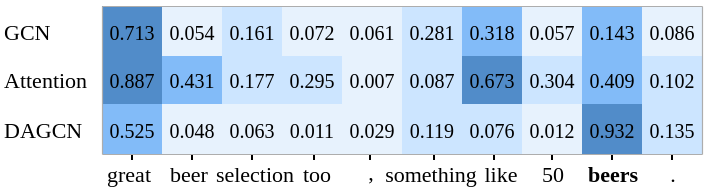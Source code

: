 <mxfile version="23.1.4" type="github">
  <diagram name="第 1 页" id="LBM0UnZCi8KfVHlJfuz2">
    <mxGraphModel dx="478" dy="318" grid="1" gridSize="10" guides="1" tooltips="1" connect="1" arrows="1" fold="1" page="1" pageScale="1" pageWidth="827" pageHeight="1169" math="0" shadow="0">
      <root>
        <mxCell id="0" />
        <mxCell id="1" parent="0" />
        <mxCell id="m9NgzSsKbRpxbCLd3ClR-2" value="&lt;font style=&quot;font-size: 10px;&quot;&gt;0.525&lt;/font&gt;" style="whiteSpace=wrap;html=1;strokeColor=none;fillColor=#82BBF8;fontSize=10;fontFamily=Times New Roman;" parent="1" vertex="1">
          <mxGeometry x="140" y="333" width="30" height="25" as="geometry" />
        </mxCell>
        <mxCell id="m9NgzSsKbRpxbCLd3ClR-3" value="&lt;font style=&quot;font-size: 10px;&quot;&gt;0.048&lt;/font&gt;" style="whiteSpace=wrap;html=1;fillColor=#E7F2FD;strokeColor=none;fontSize=10;fontFamily=Times New Roman;" parent="1" vertex="1">
          <mxGeometry x="170" y="333" width="30" height="25" as="geometry" />
        </mxCell>
        <mxCell id="m9NgzSsKbRpxbCLd3ClR-21" value="&lt;font style=&quot;font-size: 10px;&quot;&gt;0.063&lt;/font&gt;" style="whiteSpace=wrap;html=1;strokeColor=none;fillColor=#E7F2FD;fontSize=10;fontFamily=Times New Roman;" parent="1" vertex="1">
          <mxGeometry x="200" y="333" width="30" height="25" as="geometry" />
        </mxCell>
        <mxCell id="m9NgzSsKbRpxbCLd3ClR-22" value="&lt;font style=&quot;font-size: 10px;&quot;&gt;0.011&lt;/font&gt;" style="whiteSpace=wrap;html=1;fillColor=#E7F2FD;strokeColor=none;fontSize=10;fontFamily=Times New Roman;" parent="1" vertex="1">
          <mxGeometry x="230" y="333" width="30" height="25" as="geometry" />
        </mxCell>
        <mxCell id="m9NgzSsKbRpxbCLd3ClR-23" value="&lt;font style=&quot;font-size: 10px;&quot;&gt;0.029&lt;/font&gt;" style="whiteSpace=wrap;html=1;strokeColor=none;fillColor=#E7F2FD;fontSize=10;fontFamily=Times New Roman;" parent="1" vertex="1">
          <mxGeometry x="260" y="333" width="30" height="25" as="geometry" />
        </mxCell>
        <mxCell id="m9NgzSsKbRpxbCLd3ClR-24" value="&lt;font style=&quot;font-size: 10px;&quot;&gt;0.119&lt;/font&gt;" style="whiteSpace=wrap;html=1;fillColor=#CCE5FF;strokeColor=none;fontSize=10;fontFamily=Times New Roman;" parent="1" vertex="1">
          <mxGeometry x="290" y="333" width="30" height="25" as="geometry" />
        </mxCell>
        <mxCell id="m9NgzSsKbRpxbCLd3ClR-25" value="&lt;font style=&quot;font-size: 10px;&quot;&gt;0.076&lt;/font&gt;" style="whiteSpace=wrap;html=1;strokeColor=none;fillColor=#CCE5FF;fontSize=10;fontFamily=Times New Roman;" parent="1" vertex="1">
          <mxGeometry x="320" y="333" width="30" height="25" as="geometry" />
        </mxCell>
        <mxCell id="m9NgzSsKbRpxbCLd3ClR-26" value="&lt;font style=&quot;font-size: 10px;&quot;&gt;0.012&lt;/font&gt;" style="whiteSpace=wrap;html=1;fillColor=#E7F2FD;strokeColor=none;fontSize=10;fontFamily=Times New Roman;" parent="1" vertex="1">
          <mxGeometry x="350" y="333" width="30" height="25" as="geometry" />
        </mxCell>
        <mxCell id="m9NgzSsKbRpxbCLd3ClR-27" value="&lt;font style=&quot;font-size: 10px;&quot;&gt;0.932&lt;/font&gt;" style="whiteSpace=wrap;html=1;strokeColor=none;fillColor=#518CC9;fontSize=10;fontFamily=Times New Roman;" parent="1" vertex="1">
          <mxGeometry x="380" y="333" width="30" height="25" as="geometry" />
        </mxCell>
        <mxCell id="m9NgzSsKbRpxbCLd3ClR-28" value="&lt;font style=&quot;font-size: 10px;&quot;&gt;0.135&lt;/font&gt;" style="whiteSpace=wrap;html=1;fillColor=#cce5ff;strokeColor=none;fontSize=10;fontFamily=Times New Roman;" parent="1" vertex="1">
          <mxGeometry x="410" y="333" width="30" height="25" as="geometry" />
        </mxCell>
        <mxCell id="m9NgzSsKbRpxbCLd3ClR-36" value="&lt;font style=&quot;font-size: 11px;&quot;&gt;beer&lt;/font&gt;" style="text;html=1;align=center;verticalAlign=bottom;resizable=0;points=[];autosize=1;strokeColor=none;fillColor=none;fontSize=11;fontFamily=Times New Roman;" parent="1" vertex="1">
          <mxGeometry x="163" y="347" width="40" height="30" as="geometry" />
        </mxCell>
        <mxCell id="m9NgzSsKbRpxbCLd3ClR-37" value="&lt;font style=&quot;font-size: 11px;&quot;&gt;selection&lt;/font&gt;" style="text;html=1;align=center;verticalAlign=bottom;resizable=0;points=[];autosize=1;strokeColor=none;fillColor=none;fontSize=11;fontFamily=Times New Roman;" parent="1" vertex="1">
          <mxGeometry x="186" y="347" width="60" height="30" as="geometry" />
        </mxCell>
        <mxCell id="m9NgzSsKbRpxbCLd3ClR-38" value="&lt;font style=&quot;font-size: 11px;&quot;&gt;too&lt;/font&gt;" style="text;html=1;align=center;verticalAlign=bottom;resizable=0;points=[];autosize=1;strokeColor=none;fillColor=none;fontSize=11;fontFamily=Times New Roman;" parent="1" vertex="1">
          <mxGeometry x="227" y="347" width="40" height="30" as="geometry" />
        </mxCell>
        <mxCell id="m9NgzSsKbRpxbCLd3ClR-39" value="&lt;font style=&quot;font-size: 11px;&quot;&gt;,&lt;/font&gt;" style="text;html=1;align=center;verticalAlign=bottom;resizable=0;points=[];autosize=1;strokeColor=none;fillColor=none;fontSize=11;fontFamily=Times New Roman;" parent="1" vertex="1">
          <mxGeometry x="259" y="346" width="30" height="30" as="geometry" />
        </mxCell>
        <mxCell id="m9NgzSsKbRpxbCLd3ClR-40" value="&lt;font style=&quot;font-size: 11px;&quot;&gt;something&lt;/font&gt;" style="text;html=1;align=center;verticalAlign=bottom;resizable=0;points=[];autosize=1;strokeColor=none;fillColor=none;fontSize=11;fontFamily=Times New Roman;" parent="1" vertex="1">
          <mxGeometry x="269" y="347" width="70" height="30" as="geometry" />
        </mxCell>
        <mxCell id="m9NgzSsKbRpxbCLd3ClR-41" value="&lt;span style=&quot;font-size: 11px;&quot;&gt;like&lt;/span&gt;" style="text;html=1;align=center;verticalAlign=bottom;resizable=0;points=[];autosize=1;strokeColor=none;fillColor=none;fontSize=11;fontFamily=Times New Roman;" parent="1" vertex="1">
          <mxGeometry x="319" y="347" width="40" height="30" as="geometry" />
        </mxCell>
        <mxCell id="m9NgzSsKbRpxbCLd3ClR-42" value="&lt;span style=&quot;font-size: 11px;&quot;&gt;50&lt;/span&gt;" style="text;html=1;align=center;verticalAlign=bottom;resizable=0;points=[];autosize=1;strokeColor=none;fillColor=none;fontSize=11;fontFamily=Times New Roman;" parent="1" vertex="1">
          <mxGeometry x="350" y="347" width="30" height="30" as="geometry" />
        </mxCell>
        <mxCell id="m9NgzSsKbRpxbCLd3ClR-43" value="&lt;span style=&quot;font-size: 11px;&quot;&gt;&lt;b style=&quot;font-size: 11px;&quot;&gt;beers&lt;/b&gt;&lt;/span&gt;" style="text;html=1;align=center;verticalAlign=bottom;resizable=0;points=[];autosize=1;strokeColor=none;fillColor=none;fontSize=11;fontFamily=Times New Roman;" parent="1" vertex="1">
          <mxGeometry x="370" y="347" width="50" height="30" as="geometry" />
        </mxCell>
        <mxCell id="m9NgzSsKbRpxbCLd3ClR-44" value="&lt;span style=&quot;font-size: 11px;&quot;&gt;.&lt;/span&gt;" style="text;html=1;align=center;verticalAlign=bottom;resizable=0;points=[];autosize=1;strokeColor=none;fillColor=none;fontSize=11;fontFamily=Times New Roman;" parent="1" vertex="1">
          <mxGeometry x="410" y="347" width="30" height="30" as="geometry" />
        </mxCell>
        <mxCell id="m9NgzSsKbRpxbCLd3ClR-64" value="&lt;font style=&quot;font-size: 10px;&quot;&gt;0.887&lt;/font&gt;" style="whiteSpace=wrap;html=1;strokeColor=none;fillColor=#518CC9;fontSize=10;fontFamily=Times New Roman;" parent="1" vertex="1">
          <mxGeometry x="140" y="308" width="30" height="25" as="geometry" />
        </mxCell>
        <mxCell id="m9NgzSsKbRpxbCLd3ClR-65" value="&lt;font style=&quot;font-size: 10px;&quot;&gt;0.431&lt;/font&gt;" style="whiteSpace=wrap;html=1;fillColor=#82BBF8;strokeColor=none;fontSize=10;fontFamily=Times New Roman;" parent="1" vertex="1">
          <mxGeometry x="170" y="308" width="30" height="25" as="geometry" />
        </mxCell>
        <mxCell id="m9NgzSsKbRpxbCLd3ClR-66" value="&lt;font style=&quot;font-size: 10px;&quot;&gt;0.177&lt;/font&gt;" style="whiteSpace=wrap;html=1;strokeColor=none;fillColor=#cce5ff;fontSize=10;fontFamily=Times New Roman;" parent="1" vertex="1">
          <mxGeometry x="200" y="308" width="30" height="25" as="geometry" />
        </mxCell>
        <mxCell id="m9NgzSsKbRpxbCLd3ClR-67" value="&lt;font style=&quot;font-size: 10px;&quot;&gt;0.295&lt;/font&gt;" style="whiteSpace=wrap;html=1;fillColor=#cce5ff;strokeColor=none;fontSize=10;fontFamily=Times New Roman;" parent="1" vertex="1">
          <mxGeometry x="230" y="308" width="30" height="25" as="geometry" />
        </mxCell>
        <mxCell id="m9NgzSsKbRpxbCLd3ClR-68" value="&lt;font style=&quot;font-size: 10px;&quot;&gt;0.007&lt;/font&gt;" style="whiteSpace=wrap;html=1;strokeColor=none;fillColor=#e7f2fd;fontSize=10;fontFamily=Times New Roman;" parent="1" vertex="1">
          <mxGeometry x="260" y="308" width="30" height="25" as="geometry" />
        </mxCell>
        <mxCell id="m9NgzSsKbRpxbCLd3ClR-69" value="&lt;font style=&quot;font-size: 10px;&quot;&gt;0.087&lt;/font&gt;" style="whiteSpace=wrap;html=1;fillColor=#CCE5FF;strokeColor=none;fontSize=10;fontFamily=Times New Roman;" parent="1" vertex="1">
          <mxGeometry x="290" y="308" width="30" height="25" as="geometry" />
        </mxCell>
        <mxCell id="m9NgzSsKbRpxbCLd3ClR-70" value="&lt;font style=&quot;font-size: 10px;&quot;&gt;0.673&lt;/font&gt;" style="whiteSpace=wrap;html=1;strokeColor=none;fillColor=#518CC9;fontSize=10;fontFamily=Times New Roman;" parent="1" vertex="1">
          <mxGeometry x="320" y="308" width="30" height="25" as="geometry" />
        </mxCell>
        <mxCell id="m9NgzSsKbRpxbCLd3ClR-71" value="&lt;font style=&quot;font-size: 10px;&quot;&gt;0.304&lt;/font&gt;" style="whiteSpace=wrap;html=1;fillColor=#cce5ff;strokeColor=none;fontSize=10;fontFamily=Times New Roman;" parent="1" vertex="1">
          <mxGeometry x="350" y="308" width="30" height="25" as="geometry" />
        </mxCell>
        <mxCell id="m9NgzSsKbRpxbCLd3ClR-72" value="&lt;font style=&quot;font-size: 10px;&quot;&gt;0.409&lt;/font&gt;" style="whiteSpace=wrap;html=1;strokeColor=none;fillColor=#82BBF8;fontSize=10;fontFamily=Times New Roman;" parent="1" vertex="1">
          <mxGeometry x="380" y="308" width="30" height="25" as="geometry" />
        </mxCell>
        <mxCell id="m9NgzSsKbRpxbCLd3ClR-73" value="&lt;font style=&quot;font-size: 10px;&quot;&gt;0.102&lt;/font&gt;" style="whiteSpace=wrap;html=1;fillColor=#cce5ff;strokeColor=none;fontSize=10;fontFamily=Times New Roman;" parent="1" vertex="1">
          <mxGeometry x="410" y="308" width="30" height="25" as="geometry" />
        </mxCell>
        <mxCell id="m9NgzSsKbRpxbCLd3ClR-74" value="&lt;font style=&quot;font-size: 10px;&quot;&gt;0.713&lt;/font&gt;" style="whiteSpace=wrap;html=1;strokeColor=none;fillColor=#518CC9;fontSize=10;fontFamily=Times New Roman;" parent="1" vertex="1">
          <mxGeometry x="140" y="284" width="30" height="25" as="geometry" />
        </mxCell>
        <mxCell id="m9NgzSsKbRpxbCLd3ClR-75" value="&lt;font style=&quot;font-size: 10px;&quot;&gt;0.054&lt;/font&gt;" style="whiteSpace=wrap;html=1;fillColor=#E7F2FD;strokeColor=none;fontSize=10;fontFamily=Times New Roman;" parent="1" vertex="1">
          <mxGeometry x="170" y="284" width="30" height="25" as="geometry" />
        </mxCell>
        <mxCell id="m9NgzSsKbRpxbCLd3ClR-76" value="0.161" style="whiteSpace=wrap;html=1;strokeColor=none;fillColor=#CCE5FF;fontSize=10;fontFamily=Times New Roman;" parent="1" vertex="1">
          <mxGeometry x="200" y="284" width="30" height="25" as="geometry" />
        </mxCell>
        <mxCell id="m9NgzSsKbRpxbCLd3ClR-77" value="&lt;font style=&quot;font-size: 10px;&quot;&gt;0.072&lt;/font&gt;" style="whiteSpace=wrap;html=1;fillColor=#E7F2FD;strokeColor=none;fontSize=10;fontFamily=Times New Roman;" parent="1" vertex="1">
          <mxGeometry x="230" y="284" width="30" height="25" as="geometry" />
        </mxCell>
        <mxCell id="m9NgzSsKbRpxbCLd3ClR-78" value="&lt;font style=&quot;font-size: 10px;&quot;&gt;0.061&lt;/font&gt;" style="whiteSpace=wrap;html=1;strokeColor=none;fillColor=#E7F2FD;fontSize=10;fontFamily=Times New Roman;" parent="1" vertex="1">
          <mxGeometry x="260" y="284" width="30" height="25" as="geometry" />
        </mxCell>
        <mxCell id="m9NgzSsKbRpxbCLd3ClR-79" value="0.281" style="whiteSpace=wrap;html=1;fillColor=#cce5ff;strokeColor=none;fontSize=10;fontFamily=Times New Roman;" parent="1" vertex="1">
          <mxGeometry x="290" y="284" width="30" height="25" as="geometry" />
        </mxCell>
        <mxCell id="m9NgzSsKbRpxbCLd3ClR-80" value="&lt;font style=&quot;font-size: 10px;&quot;&gt;0.318&lt;/font&gt;" style="whiteSpace=wrap;html=1;strokeColor=none;fillColor=#82BBF8;fontSize=10;fontFamily=Times New Roman;" parent="1" vertex="1">
          <mxGeometry x="320" y="284" width="30" height="25" as="geometry" />
        </mxCell>
        <mxCell id="m9NgzSsKbRpxbCLd3ClR-81" value="&lt;font style=&quot;font-size: 10px;&quot;&gt;0.057&lt;/font&gt;" style="whiteSpace=wrap;html=1;fillColor=#E7F2FD;strokeColor=none;fontSize=10;fontFamily=Times New Roman;" parent="1" vertex="1">
          <mxGeometry x="350" y="284" width="30" height="25" as="geometry" />
        </mxCell>
        <mxCell id="m9NgzSsKbRpxbCLd3ClR-82" value="&lt;font style=&quot;font-size: 10px;&quot;&gt;0.143&lt;/font&gt;" style="whiteSpace=wrap;html=1;strokeColor=none;fillColor=#82BBF8;fontSize=10;fontFamily=Times New Roman;" parent="1" vertex="1">
          <mxGeometry x="380" y="284" width="30" height="25" as="geometry" />
        </mxCell>
        <mxCell id="m9NgzSsKbRpxbCLd3ClR-83" value="&lt;font style=&quot;font-size: 10px;&quot;&gt;0.086&lt;/font&gt;" style="whiteSpace=wrap;html=1;fillColor=#E7F2FD;strokeColor=none;fontSize=10;fontFamily=Times New Roman;" parent="1" vertex="1">
          <mxGeometry x="410" y="284" width="30" height="25" as="geometry" />
        </mxCell>
        <mxCell id="m9NgzSsKbRpxbCLd3ClR-84" value="DAGCN" style="text;html=1;align=left;verticalAlign=middle;resizable=0;points=[];autosize=1;strokeColor=none;fillColor=none;fontSize=11;fontFamily=Times New Roman;" parent="1" vertex="1">
          <mxGeometry x="89" y="330.5" width="60" height="30" as="geometry" />
        </mxCell>
        <mxCell id="m9NgzSsKbRpxbCLd3ClR-85" value="GCN" style="text;html=1;align=left;verticalAlign=middle;resizable=0;points=[];autosize=1;strokeColor=none;fillColor=none;fontSize=11;fontFamily=Times New Roman;" parent="1" vertex="1">
          <mxGeometry x="89" y="281.5" width="50" height="30" as="geometry" />
        </mxCell>
        <mxCell id="m9NgzSsKbRpxbCLd3ClR-86" value="Attention" style="text;html=1;align=left;verticalAlign=middle;resizable=0;points=[];autosize=1;strokeColor=none;fillColor=none;fontSize=11;fontFamily=Times New Roman;" parent="1" vertex="1">
          <mxGeometry x="89" y="305.5" width="70" height="30" as="geometry" />
        </mxCell>
        <mxCell id="m9NgzSsKbRpxbCLd3ClR-35" value="&lt;font style=&quot;font-size: 11px;&quot;&gt;great&lt;/font&gt;" style="text;html=1;align=center;verticalAlign=bottom;resizable=0;points=[];autosize=1;strokeColor=none;fillColor=none;fontSize=11;fontFamily=Times New Roman;rotation=0;" parent="1" vertex="1">
          <mxGeometry x="128" y="347" width="50" height="30" as="geometry" />
        </mxCell>
        <mxCell id="jTdRDsYWKr17SBjlmBDe-2" value="" style="endArrow=none;html=1;rounded=0;fontFamily=Times New Roman;fontSize=11;verticalAlign=bottom;" edge="1" parent="1">
          <mxGeometry width="50" height="50" relative="1" as="geometry">
            <mxPoint x="185" y="361" as="sourcePoint" />
            <mxPoint x="185" y="358" as="targetPoint" />
          </mxGeometry>
        </mxCell>
        <mxCell id="jTdRDsYWKr17SBjlmBDe-3" value="" style="endArrow=none;html=1;rounded=0;fontFamily=Times New Roman;fontSize=11;verticalAlign=bottom;" edge="1" parent="1">
          <mxGeometry width="50" height="50" relative="1" as="geometry">
            <mxPoint x="215" y="361" as="sourcePoint" />
            <mxPoint x="215" y="358" as="targetPoint" />
          </mxGeometry>
        </mxCell>
        <mxCell id="jTdRDsYWKr17SBjlmBDe-4" value="" style="endArrow=none;html=1;rounded=0;fontFamily=Times New Roman;fontSize=11;verticalAlign=bottom;" edge="1" parent="1">
          <mxGeometry width="50" height="50" relative="1" as="geometry">
            <mxPoint x="246" y="361" as="sourcePoint" />
            <mxPoint x="246" y="358" as="targetPoint" />
          </mxGeometry>
        </mxCell>
        <mxCell id="jTdRDsYWKr17SBjlmBDe-5" value="" style="endArrow=none;html=1;rounded=0;fontFamily=Times New Roman;fontSize=11;verticalAlign=bottom;" edge="1" parent="1">
          <mxGeometry width="50" height="50" relative="1" as="geometry">
            <mxPoint x="274" y="361" as="sourcePoint" />
            <mxPoint x="274" y="358" as="targetPoint" />
          </mxGeometry>
        </mxCell>
        <mxCell id="jTdRDsYWKr17SBjlmBDe-6" value="" style="endArrow=none;html=1;rounded=0;fontFamily=Times New Roman;fontSize=11;verticalAlign=bottom;" edge="1" parent="1">
          <mxGeometry width="50" height="50" relative="1" as="geometry">
            <mxPoint x="306" y="361" as="sourcePoint" />
            <mxPoint x="306" y="358" as="targetPoint" />
          </mxGeometry>
        </mxCell>
        <mxCell id="jTdRDsYWKr17SBjlmBDe-7" value="" style="endArrow=none;html=1;rounded=0;fontFamily=Times New Roman;fontSize=11;verticalAlign=bottom;" edge="1" parent="1">
          <mxGeometry width="50" height="50" relative="1" as="geometry">
            <mxPoint x="336" y="361" as="sourcePoint" />
            <mxPoint x="336" y="358" as="targetPoint" />
          </mxGeometry>
        </mxCell>
        <mxCell id="jTdRDsYWKr17SBjlmBDe-8" value="" style="endArrow=none;html=1;rounded=0;fontFamily=Times New Roman;fontSize=11;verticalAlign=bottom;" edge="1" parent="1">
          <mxGeometry width="50" height="50" relative="1" as="geometry">
            <mxPoint x="365" y="361" as="sourcePoint" />
            <mxPoint x="365" y="358" as="targetPoint" />
          </mxGeometry>
        </mxCell>
        <mxCell id="jTdRDsYWKr17SBjlmBDe-9" value="" style="endArrow=none;html=1;rounded=0;fontFamily=Times New Roman;fontSize=11;verticalAlign=bottom;" edge="1" parent="1">
          <mxGeometry width="50" height="50" relative="1" as="geometry">
            <mxPoint x="395" y="361" as="sourcePoint" />
            <mxPoint x="395" y="358" as="targetPoint" />
          </mxGeometry>
        </mxCell>
        <mxCell id="jTdRDsYWKr17SBjlmBDe-10" value="" style="endArrow=none;html=1;rounded=0;fontFamily=Times New Roman;fontSize=11;verticalAlign=bottom;" edge="1" parent="1">
          <mxGeometry width="50" height="50" relative="1" as="geometry">
            <mxPoint x="155" y="361" as="sourcePoint" />
            <mxPoint x="155" y="358" as="targetPoint" />
          </mxGeometry>
        </mxCell>
        <mxCell id="jTdRDsYWKr17SBjlmBDe-12" value="" style="endArrow=none;html=1;rounded=0;fontFamily=Times New Roman;fontSize=11;verticalAlign=bottom;" edge="1" parent="1">
          <mxGeometry width="50" height="50" relative="1" as="geometry">
            <mxPoint x="425" y="361" as="sourcePoint" />
            <mxPoint x="425" y="358" as="targetPoint" />
          </mxGeometry>
        </mxCell>
        <mxCell id="jTdRDsYWKr17SBjlmBDe-11" value="" style="endArrow=none;html=1;rounded=0;strokeColor=#adadad;strokeWidth=0.6;exitX=1;exitY=1;exitDx=0;exitDy=0;entryX=0;entryY=1;entryDx=0;entryDy=0;verticalAlign=bottom;" edge="1" parent="1" source="m9NgzSsKbRpxbCLd3ClR-28" target="m9NgzSsKbRpxbCLd3ClR-2">
          <mxGeometry width="50" height="50" relative="1" as="geometry">
            <mxPoint x="410" y="358" as="sourcePoint" />
            <mxPoint x="140" y="358" as="targetPoint" />
          </mxGeometry>
        </mxCell>
        <mxCell id="jTdRDsYWKr17SBjlmBDe-13" value="" style="endArrow=none;html=1;rounded=0;exitX=0;exitY=0;exitDx=0;exitDy=0;entryX=1;entryY=0;entryDx=0;entryDy=0;strokeColor=#adadad;strokeWidth=0.6;" edge="1" parent="1" source="m9NgzSsKbRpxbCLd3ClR-74" target="m9NgzSsKbRpxbCLd3ClR-83">
          <mxGeometry width="50" height="50" relative="1" as="geometry">
            <mxPoint x="227" y="253" as="sourcePoint" />
            <mxPoint x="497" y="253" as="targetPoint" />
          </mxGeometry>
        </mxCell>
        <mxCell id="jTdRDsYWKr17SBjlmBDe-14" value="" style="endArrow=none;html=1;rounded=0;exitX=1;exitY=0;exitDx=0;exitDy=0;entryX=1;entryY=1;entryDx=0;entryDy=0;strokeColor=#adadad;strokeWidth=0.6;" edge="1" parent="1" source="m9NgzSsKbRpxbCLd3ClR-83" target="m9NgzSsKbRpxbCLd3ClR-28">
          <mxGeometry width="50" height="50" relative="1" as="geometry">
            <mxPoint x="150" y="294" as="sourcePoint" />
            <mxPoint x="450" y="294" as="targetPoint" />
          </mxGeometry>
        </mxCell>
        <mxCell id="jTdRDsYWKr17SBjlmBDe-15" value="" style="endArrow=none;html=1;rounded=0;exitX=0;exitY=0;exitDx=0;exitDy=0;strokeColor=#adadad;strokeWidth=0.6;entryX=0;entryY=1;entryDx=0;entryDy=0;" edge="1" parent="1" source="m9NgzSsKbRpxbCLd3ClR-74" target="m9NgzSsKbRpxbCLd3ClR-2">
          <mxGeometry width="50" height="50" relative="1" as="geometry">
            <mxPoint x="450" y="294" as="sourcePoint" />
            <mxPoint x="100" y="400" as="targetPoint" />
          </mxGeometry>
        </mxCell>
      </root>
    </mxGraphModel>
  </diagram>
</mxfile>
